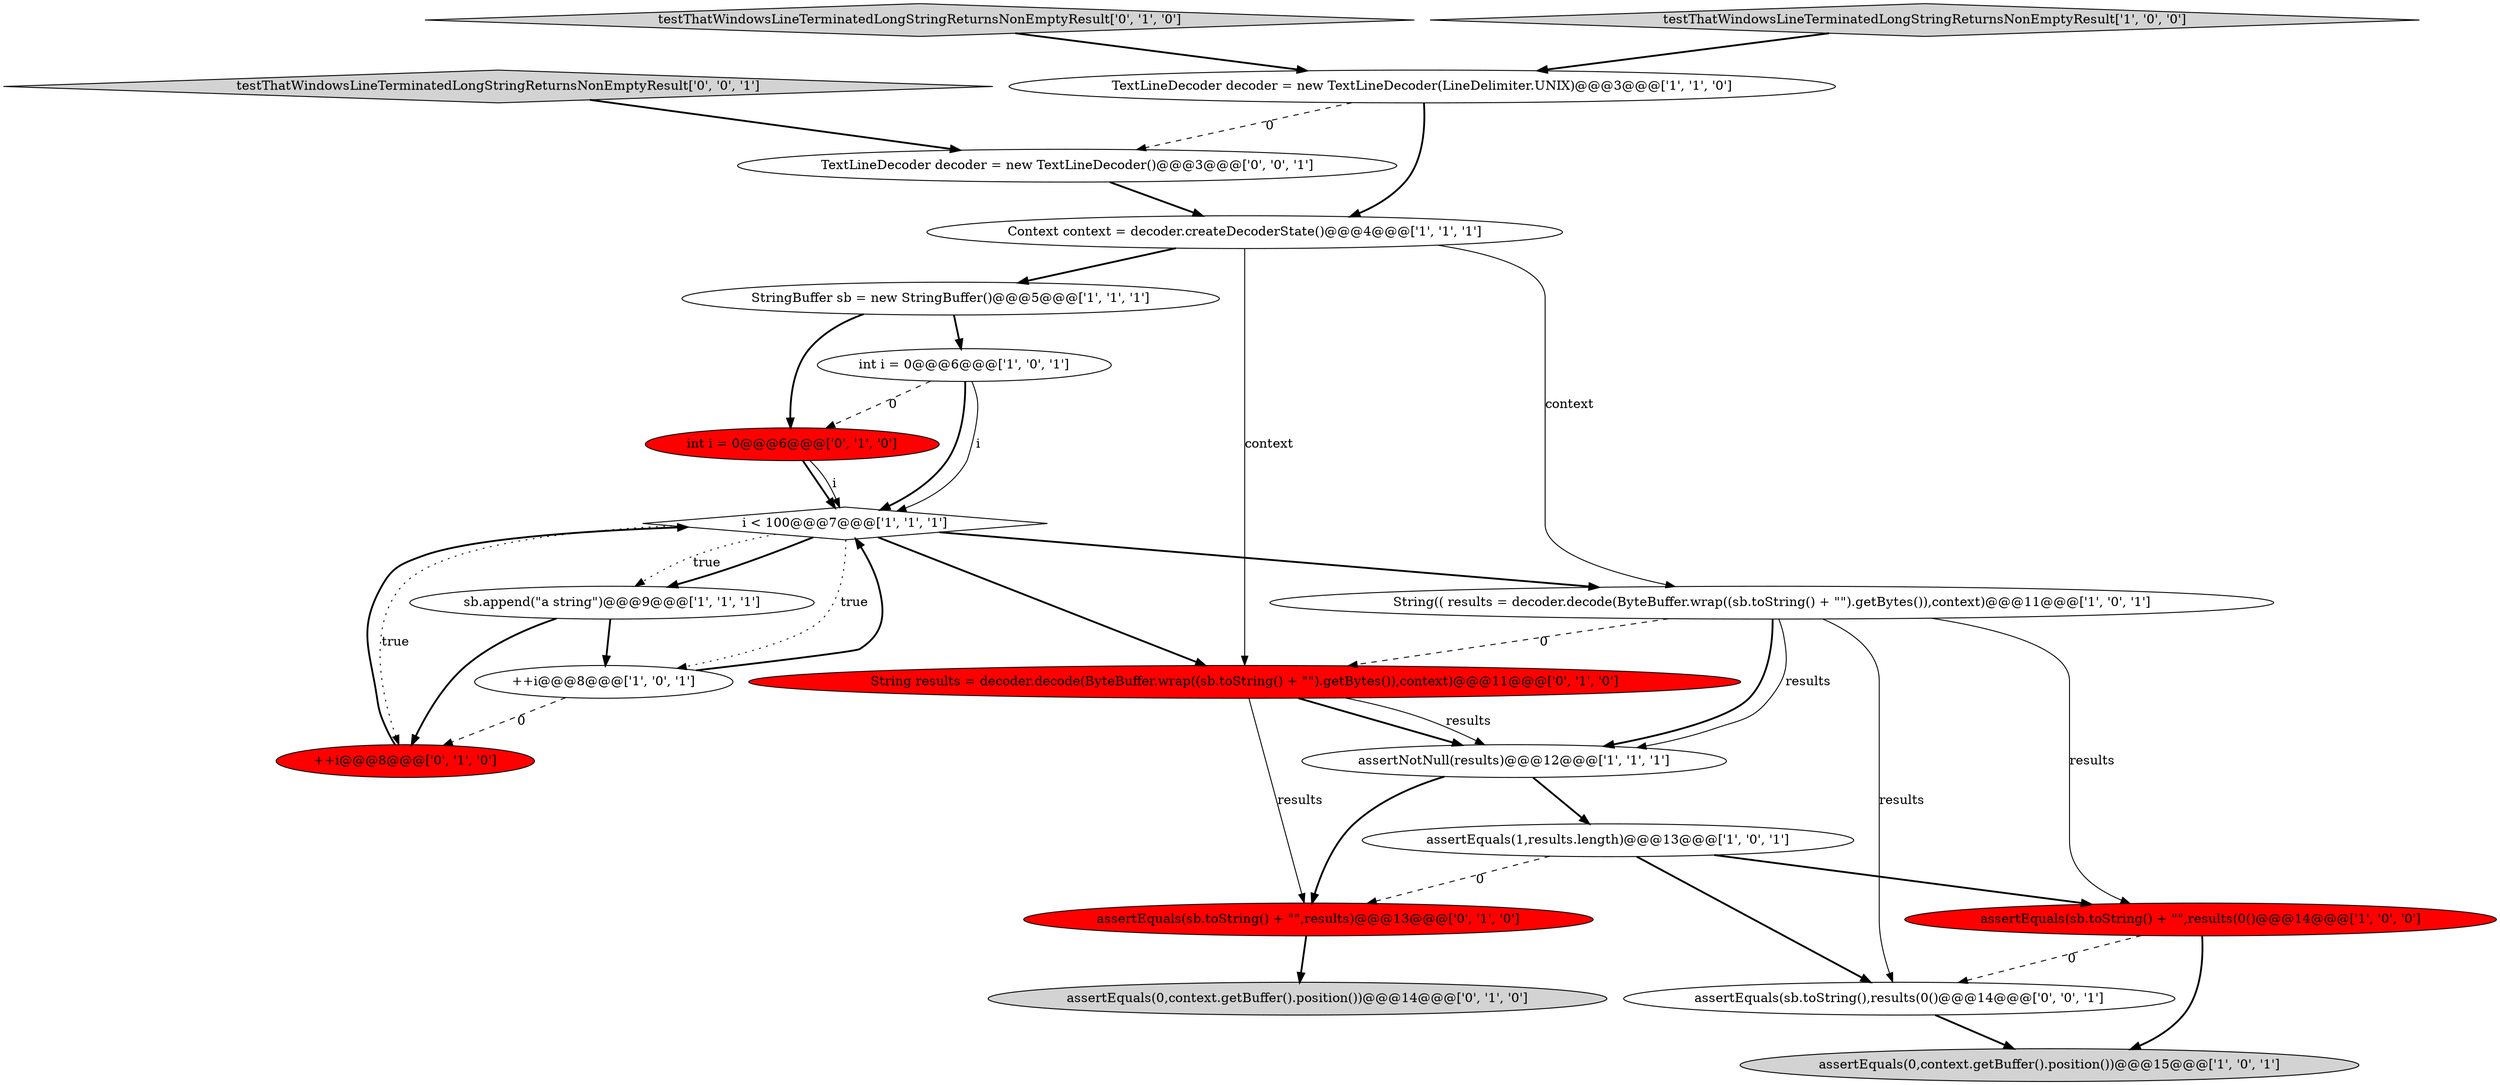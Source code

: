 digraph {
8 [style = filled, label = "int i = 0@@@6@@@['1', '0', '1']", fillcolor = white, shape = ellipse image = "AAA0AAABBB1BBB"];
3 [style = filled, label = "StringBuffer sb = new StringBuffer()@@@5@@@['1', '1', '1']", fillcolor = white, shape = ellipse image = "AAA0AAABBB1BBB"];
7 [style = filled, label = "Context context = decoder.createDecoderState()@@@4@@@['1', '1', '1']", fillcolor = white, shape = ellipse image = "AAA0AAABBB1BBB"];
6 [style = filled, label = "i < 100@@@7@@@['1', '1', '1']", fillcolor = white, shape = diamond image = "AAA0AAABBB1BBB"];
11 [style = filled, label = "String(( results = decoder.decode(ByteBuffer.wrap((sb.toString() + \"\").getBytes()),context)@@@11@@@['1', '0', '1']", fillcolor = white, shape = ellipse image = "AAA0AAABBB1BBB"];
9 [style = filled, label = "assertEquals(sb.toString() + \"\",results(0()@@@14@@@['1', '0', '0']", fillcolor = red, shape = ellipse image = "AAA1AAABBB1BBB"];
2 [style = filled, label = "sb.append(\"a string\")@@@9@@@['1', '1', '1']", fillcolor = white, shape = ellipse image = "AAA0AAABBB1BBB"];
16 [style = filled, label = "testThatWindowsLineTerminatedLongStringReturnsNonEmptyResult['0', '1', '0']", fillcolor = lightgray, shape = diamond image = "AAA0AAABBB2BBB"];
5 [style = filled, label = "testThatWindowsLineTerminatedLongStringReturnsNonEmptyResult['1', '0', '0']", fillcolor = lightgray, shape = diamond image = "AAA0AAABBB1BBB"];
4 [style = filled, label = "assertEquals(0,context.getBuffer().position())@@@15@@@['1', '0', '1']", fillcolor = lightgray, shape = ellipse image = "AAA0AAABBB1BBB"];
15 [style = filled, label = "int i = 0@@@6@@@['0', '1', '0']", fillcolor = red, shape = ellipse image = "AAA1AAABBB2BBB"];
1 [style = filled, label = "assertEquals(1,results.length)@@@13@@@['1', '0', '1']", fillcolor = white, shape = ellipse image = "AAA0AAABBB1BBB"];
12 [style = filled, label = "assertNotNull(results)@@@12@@@['1', '1', '1']", fillcolor = white, shape = ellipse image = "AAA0AAABBB1BBB"];
18 [style = filled, label = "assertEquals(sb.toString() + \"\",results)@@@13@@@['0', '1', '0']", fillcolor = red, shape = ellipse image = "AAA1AAABBB2BBB"];
17 [style = filled, label = "String results = decoder.decode(ByteBuffer.wrap((sb.toString() + \"\").getBytes()),context)@@@11@@@['0', '1', '0']", fillcolor = red, shape = ellipse image = "AAA1AAABBB2BBB"];
21 [style = filled, label = "TextLineDecoder decoder = new TextLineDecoder()@@@3@@@['0', '0', '1']", fillcolor = white, shape = ellipse image = "AAA0AAABBB3BBB"];
14 [style = filled, label = "++i@@@8@@@['0', '1', '0']", fillcolor = red, shape = ellipse image = "AAA1AAABBB2BBB"];
19 [style = filled, label = "testThatWindowsLineTerminatedLongStringReturnsNonEmptyResult['0', '0', '1']", fillcolor = lightgray, shape = diamond image = "AAA0AAABBB3BBB"];
20 [style = filled, label = "assertEquals(sb.toString(),results(0()@@@14@@@['0', '0', '1']", fillcolor = white, shape = ellipse image = "AAA0AAABBB3BBB"];
13 [style = filled, label = "assertEquals(0,context.getBuffer().position())@@@14@@@['0', '1', '0']", fillcolor = lightgray, shape = ellipse image = "AAA0AAABBB2BBB"];
0 [style = filled, label = "TextLineDecoder decoder = new TextLineDecoder(LineDelimiter.UNIX)@@@3@@@['1', '1', '0']", fillcolor = white, shape = ellipse image = "AAA0AAABBB1BBB"];
10 [style = filled, label = "++i@@@8@@@['1', '0', '1']", fillcolor = white, shape = ellipse image = "AAA0AAABBB1BBB"];
6->17 [style = bold, label=""];
9->20 [style = dashed, label="0"];
16->0 [style = bold, label=""];
7->11 [style = solid, label="context"];
17->12 [style = solid, label="results"];
9->4 [style = bold, label=""];
11->20 [style = solid, label="results"];
8->15 [style = dashed, label="0"];
11->9 [style = solid, label="results"];
1->20 [style = bold, label=""];
8->6 [style = bold, label=""];
11->12 [style = bold, label=""];
3->15 [style = bold, label=""];
15->6 [style = bold, label=""];
7->17 [style = solid, label="context"];
11->17 [style = dashed, label="0"];
1->18 [style = dashed, label="0"];
2->10 [style = bold, label=""];
12->1 [style = bold, label=""];
10->6 [style = bold, label=""];
7->3 [style = bold, label=""];
1->9 [style = bold, label=""];
20->4 [style = bold, label=""];
15->6 [style = solid, label="i"];
0->7 [style = bold, label=""];
6->2 [style = bold, label=""];
11->12 [style = solid, label="results"];
6->10 [style = dotted, label="true"];
17->18 [style = solid, label="results"];
6->14 [style = dotted, label="true"];
17->12 [style = bold, label=""];
6->2 [style = dotted, label="true"];
5->0 [style = bold, label=""];
0->21 [style = dashed, label="0"];
3->8 [style = bold, label=""];
6->11 [style = bold, label=""];
2->14 [style = bold, label=""];
12->18 [style = bold, label=""];
18->13 [style = bold, label=""];
21->7 [style = bold, label=""];
14->6 [style = bold, label=""];
8->6 [style = solid, label="i"];
10->14 [style = dashed, label="0"];
19->21 [style = bold, label=""];
}
